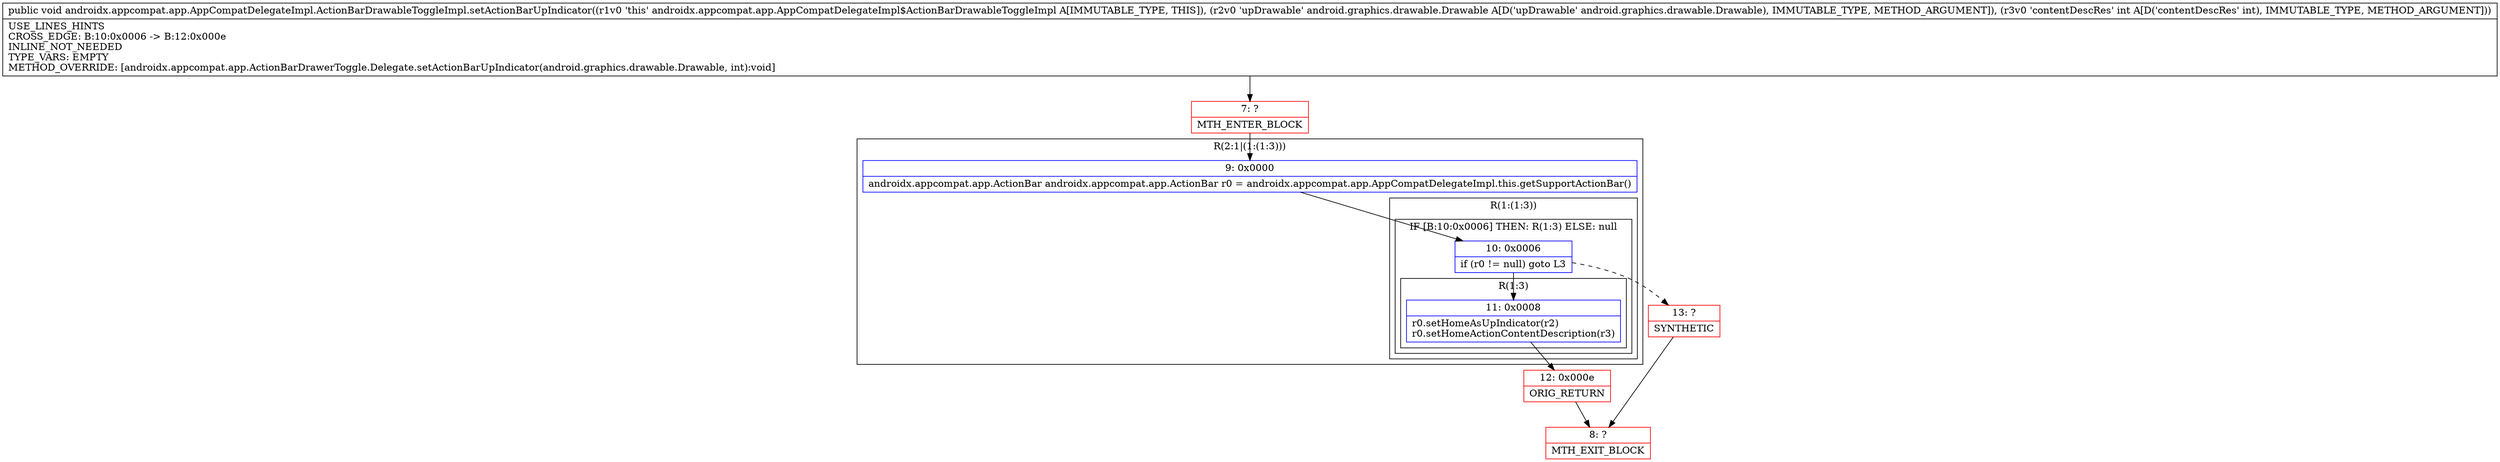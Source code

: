 digraph "CFG forandroidx.appcompat.app.AppCompatDelegateImpl.ActionBarDrawableToggleImpl.setActionBarUpIndicator(Landroid\/graphics\/drawable\/Drawable;I)V" {
subgraph cluster_Region_2044173913 {
label = "R(2:1|(1:(1:3)))";
node [shape=record,color=blue];
Node_9 [shape=record,label="{9\:\ 0x0000|androidx.appcompat.app.ActionBar androidx.appcompat.app.ActionBar r0 = androidx.appcompat.app.AppCompatDelegateImpl.this.getSupportActionBar()\l}"];
subgraph cluster_Region_1934879465 {
label = "R(1:(1:3))";
node [shape=record,color=blue];
subgraph cluster_IfRegion_706528429 {
label = "IF [B:10:0x0006] THEN: R(1:3) ELSE: null";
node [shape=record,color=blue];
Node_10 [shape=record,label="{10\:\ 0x0006|if (r0 != null) goto L3\l}"];
subgraph cluster_Region_309813783 {
label = "R(1:3)";
node [shape=record,color=blue];
Node_11 [shape=record,label="{11\:\ 0x0008|r0.setHomeAsUpIndicator(r2)\lr0.setHomeActionContentDescription(r3)\l}"];
}
}
}
}
Node_7 [shape=record,color=red,label="{7\:\ ?|MTH_ENTER_BLOCK\l}"];
Node_12 [shape=record,color=red,label="{12\:\ 0x000e|ORIG_RETURN\l}"];
Node_8 [shape=record,color=red,label="{8\:\ ?|MTH_EXIT_BLOCK\l}"];
Node_13 [shape=record,color=red,label="{13\:\ ?|SYNTHETIC\l}"];
MethodNode[shape=record,label="{public void androidx.appcompat.app.AppCompatDelegateImpl.ActionBarDrawableToggleImpl.setActionBarUpIndicator((r1v0 'this' androidx.appcompat.app.AppCompatDelegateImpl$ActionBarDrawableToggleImpl A[IMMUTABLE_TYPE, THIS]), (r2v0 'upDrawable' android.graphics.drawable.Drawable A[D('upDrawable' android.graphics.drawable.Drawable), IMMUTABLE_TYPE, METHOD_ARGUMENT]), (r3v0 'contentDescRes' int A[D('contentDescRes' int), IMMUTABLE_TYPE, METHOD_ARGUMENT]))  | USE_LINES_HINTS\lCROSS_EDGE: B:10:0x0006 \-\> B:12:0x000e\lINLINE_NOT_NEEDED\lTYPE_VARS: EMPTY\lMETHOD_OVERRIDE: [androidx.appcompat.app.ActionBarDrawerToggle.Delegate.setActionBarUpIndicator(android.graphics.drawable.Drawable, int):void]\l}"];
MethodNode -> Node_7;Node_9 -> Node_10;
Node_10 -> Node_11;
Node_10 -> Node_13[style=dashed];
Node_11 -> Node_12;
Node_7 -> Node_9;
Node_12 -> Node_8;
Node_13 -> Node_8;
}

